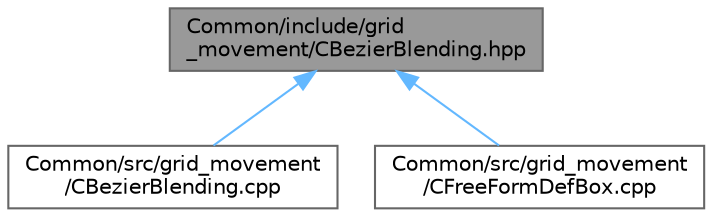 digraph "Common/include/grid_movement/CBezierBlending.hpp"
{
 // LATEX_PDF_SIZE
  bgcolor="transparent";
  edge [fontname=Helvetica,fontsize=10,labelfontname=Helvetica,labelfontsize=10];
  node [fontname=Helvetica,fontsize=10,shape=box,height=0.2,width=0.4];
  Node1 [id="Node000001",label="Common/include/grid\l_movement/CBezierBlending.hpp",height=0.2,width=0.4,color="gray40", fillcolor="grey60", style="filled", fontcolor="black",tooltip="Headers of the CBezierBlending class. Defines blending using Bernsteinpolynomials (Bezier Curves)"];
  Node1 -> Node2 [id="edge1_Node000001_Node000002",dir="back",color="steelblue1",style="solid",tooltip=" "];
  Node2 [id="Node000002",label="Common/src/grid_movement\l/CBezierBlending.cpp",height=0.2,width=0.4,color="grey40", fillcolor="white", style="filled",URL="$CBezierBlending_8cpp.html",tooltip="Subroutines for Bezier blending for FFDs."];
  Node1 -> Node3 [id="edge2_Node000001_Node000003",dir="back",color="steelblue1",style="solid",tooltip=" "];
  Node3 [id="Node000003",label="Common/src/grid_movement\l/CFreeFormDefBox.cpp",height=0.2,width=0.4,color="grey40", fillcolor="white", style="filled",URL="$CFreeFormDefBox_8cpp.html",tooltip="Subroutines for handling Free-Form Deformation Boxes."];
}
